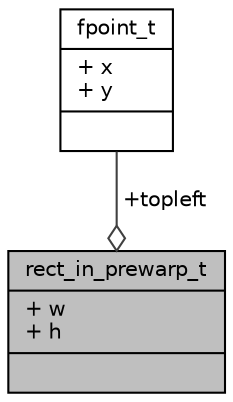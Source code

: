 digraph "rect_in_prewarp_t"
{
 // INTERACTIVE_SVG=YES
 // LATEX_PDF_SIZE
  bgcolor="transparent";
  edge [fontname="Helvetica",fontsize="10",labelfontname="Helvetica",labelfontsize="10"];
  node [fontname="Helvetica",fontsize="10",shape=record];
  Node1 [label="{rect_in_prewarp_t\n|+ w\l+ h\l|}",height=0.2,width=0.4,color="black", fillcolor="grey75", style="filled", fontcolor="black",tooltip="window information before any warp process"];
  Node2 -> Node1 [color="grey25",fontsize="10",style="solid",label=" +topleft" ,arrowhead="odiamond",fontname="Helvetica"];
  Node2 [label="{fpoint_t\n|+ x\l+ y\l|}",height=0.2,width=0.4,color="black",URL="$de/dc8/structfpoint__t.html",tooltip="point coordinate value in float."];
}

